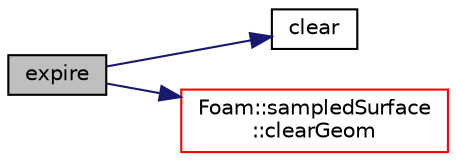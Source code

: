 digraph "expire"
{
  bgcolor="transparent";
  edge [fontname="Helvetica",fontsize="10",labelfontname="Helvetica",labelfontsize="10"];
  node [fontname="Helvetica",fontsize="10",shape=record];
  rankdir="LR";
  Node1 [label="expire",height=0.2,width=0.4,color="black", fillcolor="grey75", style="filled", fontcolor="black"];
  Node1 -> Node2 [color="midnightblue",fontsize="10",style="solid",fontname="Helvetica"];
  Node2 [label="clear",height=0.2,width=0.4,color="black",URL="$a03251.html#a0d972f1186e0939b42675a2df621c10e"];
  Node1 -> Node3 [color="midnightblue",fontsize="10",style="solid",fontname="Helvetica"];
  Node3 [label="Foam::sampledSurface\l::clearGeom",height=0.2,width=0.4,color="red",URL="$a02302.html#a973090ff915be66023a45f80bad4f688"];
}
